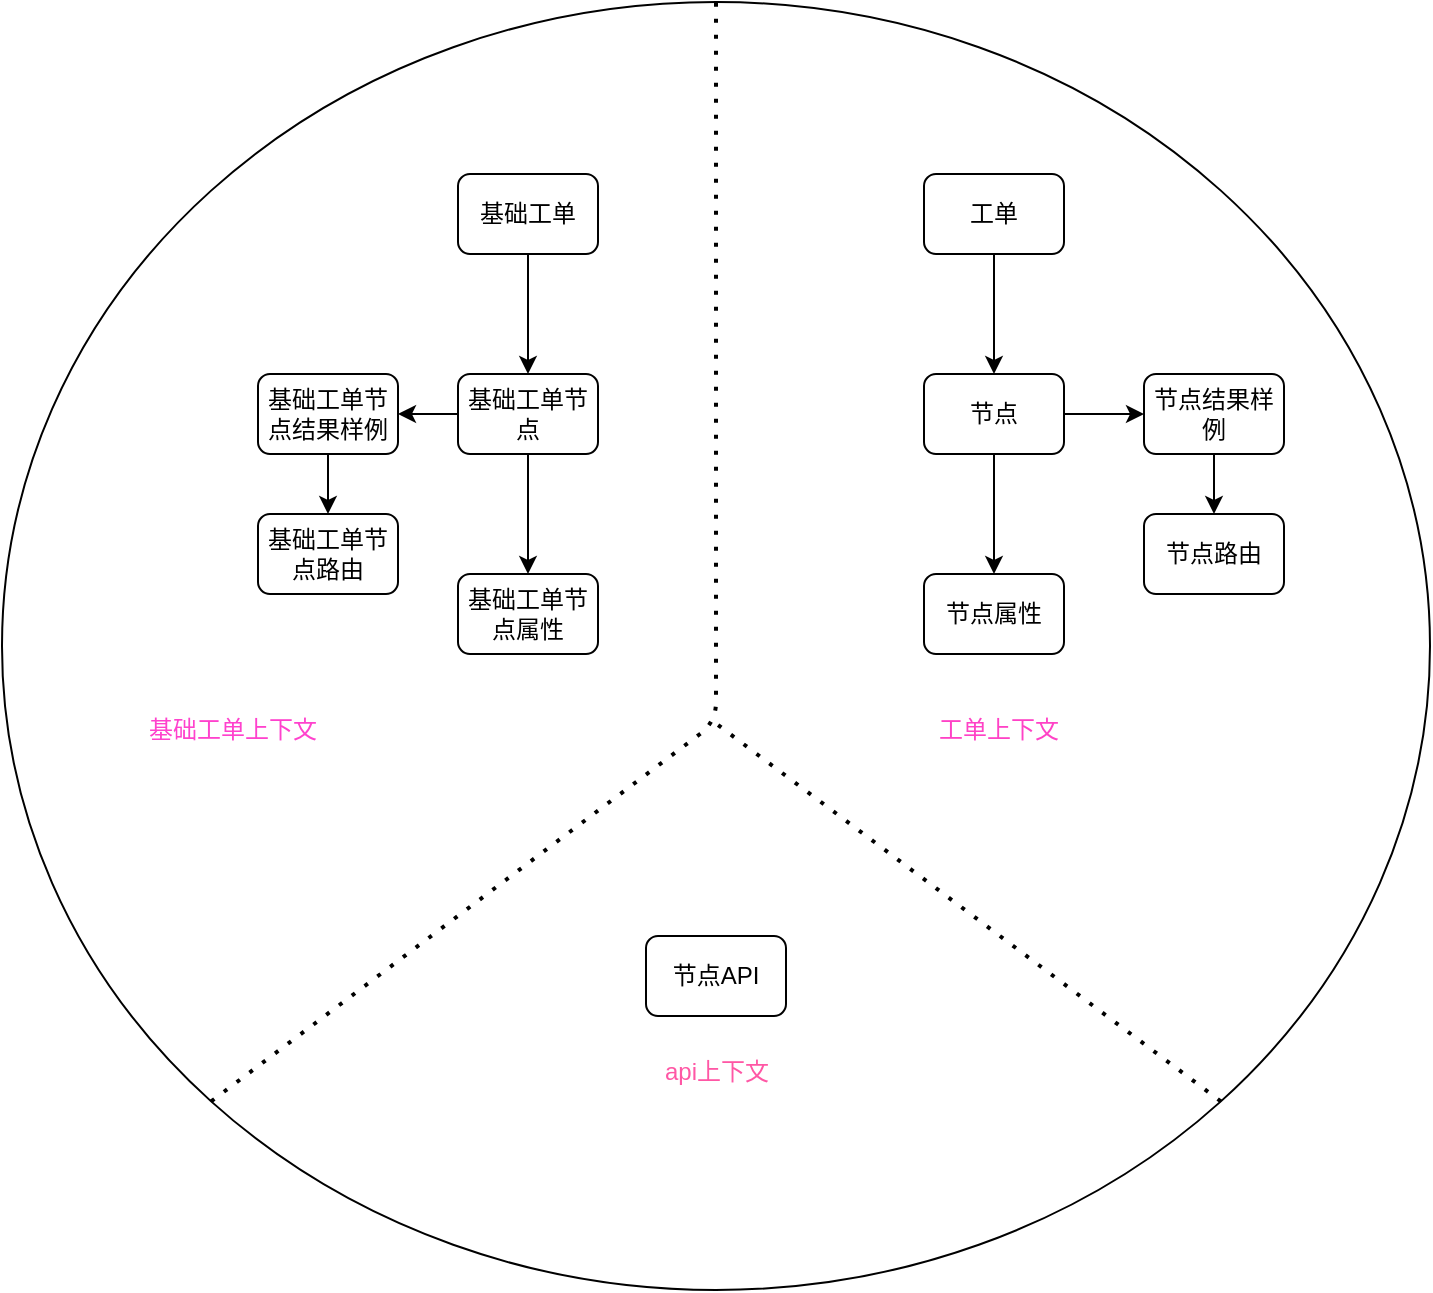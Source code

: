 <mxfile version="14.9.6" type="device"><diagram id="EFynnhoV8RaHvJqgZXPl" name="第 1 页"><mxGraphModel dx="946" dy="725" grid="0" gridSize="10" guides="1" tooltips="1" connect="1" arrows="1" fold="1" page="0" pageScale="1" pageWidth="827" pageHeight="1169" math="0" shadow="0"><root><mxCell id="0"/><mxCell id="1" parent="0"/><mxCell id="mJeyjShpOTLLI5bPLqrS-21" value="" style="ellipse;whiteSpace=wrap;html=1;fillColor=none;" vertex="1" parent="1"><mxGeometry x="186" y="174" width="714" height="644" as="geometry"/></mxCell><mxCell id="mJeyjShpOTLLI5bPLqrS-4" value="" style="edgeStyle=orthogonalEdgeStyle;rounded=0;orthogonalLoop=1;jettySize=auto;html=1;" edge="1" parent="1" source="mJeyjShpOTLLI5bPLqrS-1" target="mJeyjShpOTLLI5bPLqrS-2"><mxGeometry relative="1" as="geometry"/></mxCell><mxCell id="mJeyjShpOTLLI5bPLqrS-1" value="基础工单" style="rounded=1;whiteSpace=wrap;html=1;" vertex="1" parent="1"><mxGeometry x="414" y="260" width="70" height="40" as="geometry"/></mxCell><mxCell id="mJeyjShpOTLLI5bPLqrS-5" value="" style="edgeStyle=orthogonalEdgeStyle;rounded=0;orthogonalLoop=1;jettySize=auto;html=1;" edge="1" parent="1" source="mJeyjShpOTLLI5bPLqrS-2" target="mJeyjShpOTLLI5bPLqrS-3"><mxGeometry relative="1" as="geometry"/></mxCell><mxCell id="mJeyjShpOTLLI5bPLqrS-9" value="" style="edgeStyle=orthogonalEdgeStyle;rounded=0;orthogonalLoop=1;jettySize=auto;html=1;" edge="1" parent="1" source="mJeyjShpOTLLI5bPLqrS-2" target="mJeyjShpOTLLI5bPLqrS-8"><mxGeometry relative="1" as="geometry"/></mxCell><mxCell id="mJeyjShpOTLLI5bPLqrS-2" value="基础工单节点" style="rounded=1;whiteSpace=wrap;html=1;" vertex="1" parent="1"><mxGeometry x="414" y="360" width="70" height="40" as="geometry"/></mxCell><mxCell id="mJeyjShpOTLLI5bPLqrS-3" value="基础工单节点属性" style="rounded=1;whiteSpace=wrap;html=1;" vertex="1" parent="1"><mxGeometry x="414" y="460" width="70" height="40" as="geometry"/></mxCell><mxCell id="mJeyjShpOTLLI5bPLqrS-6" value="基础工单节点路由" style="rounded=1;whiteSpace=wrap;html=1;" vertex="1" parent="1"><mxGeometry x="314" y="430" width="70" height="40" as="geometry"/></mxCell><mxCell id="mJeyjShpOTLLI5bPLqrS-10" value="" style="edgeStyle=orthogonalEdgeStyle;rounded=0;orthogonalLoop=1;jettySize=auto;html=1;" edge="1" parent="1" source="mJeyjShpOTLLI5bPLqrS-8" target="mJeyjShpOTLLI5bPLqrS-6"><mxGeometry relative="1" as="geometry"/></mxCell><mxCell id="mJeyjShpOTLLI5bPLqrS-8" value="基础工单节点结果样例" style="rounded=1;whiteSpace=wrap;html=1;" vertex="1" parent="1"><mxGeometry x="314" y="360" width="70" height="40" as="geometry"/></mxCell><mxCell id="mJeyjShpOTLLI5bPLqrS-11" value="" style="edgeStyle=orthogonalEdgeStyle;rounded=0;orthogonalLoop=1;jettySize=auto;html=1;" edge="1" parent="1" source="mJeyjShpOTLLI5bPLqrS-12" target="mJeyjShpOTLLI5bPLqrS-15"><mxGeometry relative="1" as="geometry"/></mxCell><mxCell id="mJeyjShpOTLLI5bPLqrS-12" value="工单" style="rounded=1;whiteSpace=wrap;html=1;" vertex="1" parent="1"><mxGeometry x="647" y="260" width="70" height="40" as="geometry"/></mxCell><mxCell id="mJeyjShpOTLLI5bPLqrS-13" value="" style="edgeStyle=orthogonalEdgeStyle;rounded=0;orthogonalLoop=1;jettySize=auto;html=1;" edge="1" parent="1" source="mJeyjShpOTLLI5bPLqrS-15" target="mJeyjShpOTLLI5bPLqrS-16"><mxGeometry relative="1" as="geometry"/></mxCell><mxCell id="mJeyjShpOTLLI5bPLqrS-14" value="" style="edgeStyle=orthogonalEdgeStyle;rounded=0;orthogonalLoop=1;jettySize=auto;html=1;" edge="1" parent="1" source="mJeyjShpOTLLI5bPLqrS-15" target="mJeyjShpOTLLI5bPLqrS-19"><mxGeometry relative="1" as="geometry"/></mxCell><mxCell id="mJeyjShpOTLLI5bPLqrS-15" value="节点" style="rounded=1;whiteSpace=wrap;html=1;" vertex="1" parent="1"><mxGeometry x="647" y="360" width="70" height="40" as="geometry"/></mxCell><mxCell id="mJeyjShpOTLLI5bPLqrS-16" value="节点属性" style="rounded=1;whiteSpace=wrap;html=1;" vertex="1" parent="1"><mxGeometry x="647" y="460" width="70" height="40" as="geometry"/></mxCell><mxCell id="mJeyjShpOTLLI5bPLqrS-17" value="节点路由" style="rounded=1;whiteSpace=wrap;html=1;" vertex="1" parent="1"><mxGeometry x="757" y="430" width="70" height="40" as="geometry"/></mxCell><mxCell id="mJeyjShpOTLLI5bPLqrS-18" value="" style="edgeStyle=orthogonalEdgeStyle;rounded=0;orthogonalLoop=1;jettySize=auto;html=1;" edge="1" parent="1" source="mJeyjShpOTLLI5bPLqrS-19" target="mJeyjShpOTLLI5bPLqrS-17"><mxGeometry relative="1" as="geometry"/></mxCell><mxCell id="mJeyjShpOTLLI5bPLqrS-19" value="节点结果样例" style="rounded=1;whiteSpace=wrap;html=1;" vertex="1" parent="1"><mxGeometry x="757" y="360" width="70" height="40" as="geometry"/></mxCell><mxCell id="mJeyjShpOTLLI5bPLqrS-20" value="节点API" style="rounded=1;whiteSpace=wrap;html=1;" vertex="1" parent="1"><mxGeometry x="508" y="641" width="70" height="40" as="geometry"/></mxCell><mxCell id="mJeyjShpOTLLI5bPLqrS-22" value="" style="endArrow=none;dashed=1;html=1;dashPattern=1 3;strokeWidth=2;entryX=0.5;entryY=0;entryDx=0;entryDy=0;exitX=0;exitY=1;exitDx=0;exitDy=0;" edge="1" parent="1" source="mJeyjShpOTLLI5bPLqrS-21" target="mJeyjShpOTLLI5bPLqrS-21"><mxGeometry width="50" height="50" relative="1" as="geometry"><mxPoint x="89" y="563" as="sourcePoint"/><mxPoint x="139" y="513" as="targetPoint"/><Array as="points"><mxPoint x="543" y="534"/></Array></mxGeometry></mxCell><mxCell id="mJeyjShpOTLLI5bPLqrS-23" value="" style="endArrow=none;dashed=1;html=1;dashPattern=1 3;strokeWidth=2;exitX=1;exitY=1;exitDx=0;exitDy=0;" edge="1" parent="1" source="mJeyjShpOTLLI5bPLqrS-21"><mxGeometry width="50" height="50" relative="1" as="geometry"><mxPoint x="134" y="729" as="sourcePoint"/><mxPoint x="542" y="534" as="targetPoint"/></mxGeometry></mxCell><mxCell id="mJeyjShpOTLLI5bPLqrS-24" value="&lt;font color=&quot;#ff42cd&quot;&gt;基础工单上下文&lt;/font&gt;" style="text;html=1;strokeColor=none;fillColor=none;align=center;verticalAlign=middle;whiteSpace=wrap;rounded=0;" vertex="1" parent="1"><mxGeometry x="255" y="528" width="93" height="19" as="geometry"/></mxCell><mxCell id="mJeyjShpOTLLI5bPLqrS-25" value="&lt;font color=&quot;#ff42c6&quot;&gt;工单上下文&lt;/font&gt;" style="text;html=1;strokeColor=none;fillColor=none;align=center;verticalAlign=middle;whiteSpace=wrap;rounded=0;" vertex="1" parent="1"><mxGeometry x="638" y="528" width="93" height="19" as="geometry"/></mxCell><mxCell id="mJeyjShpOTLLI5bPLqrS-26" value="&lt;font color=&quot;#ff57a5&quot;&gt;api上下文&lt;/font&gt;" style="text;html=1;strokeColor=none;fillColor=none;align=center;verticalAlign=middle;whiteSpace=wrap;rounded=0;" vertex="1" parent="1"><mxGeometry x="496.5" y="699" width="93" height="19" as="geometry"/></mxCell></root></mxGraphModel></diagram></mxfile>